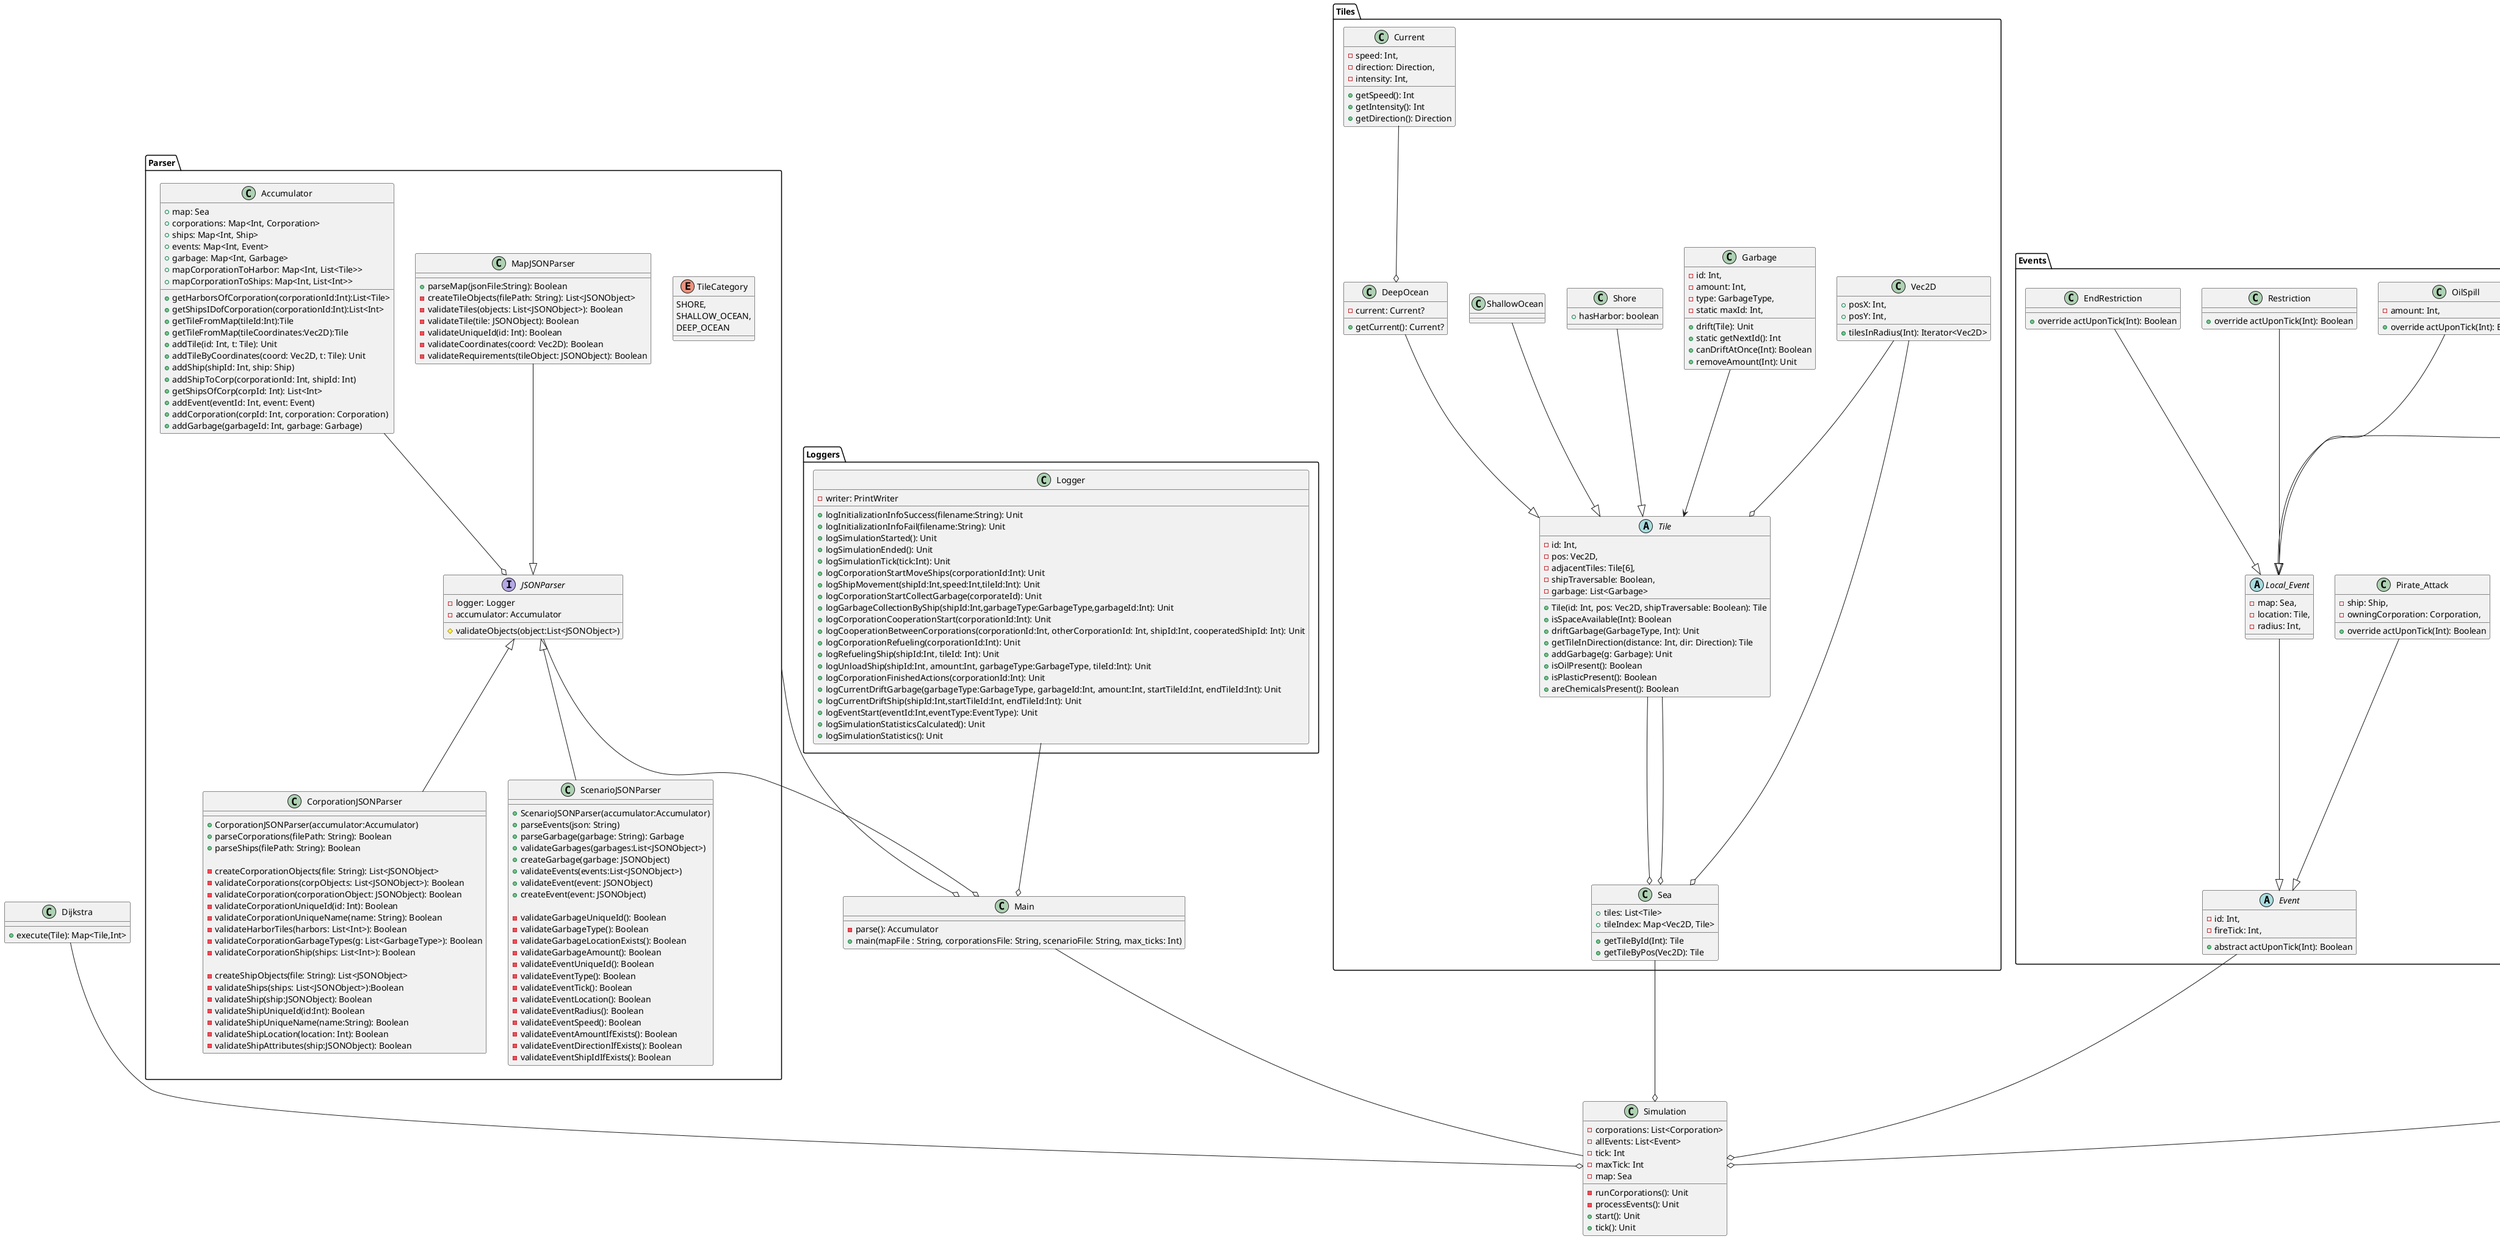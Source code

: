 @startuml
'General
package GeneralEnums{
  enum Direction{
    D0,
    D60,
    D120,
    D180,
    D240,
    D300
  }
  enum GarbageType{
    OIL,
    PLASTIC,
    CHEMICALS
  }
}
class Corporation {
  - id:Int,
  - partner:Corporation
  - name:String,
  - acceptedGarbageTypes: List<GarbageType>
  - ownedHarbors: List<Harbor>
  - ownedShips: List<Ship>
  - moveShips(Map): Unit
  - collectGarbage(Map): Unit
  - refuelShips(Map): Unit
  - unloadShips(Map): Unit
  +cooperateWith(c1:Corporation): Unit
  +run(Map): Unit


}
class Dijkstra{
  + execute(Tile): Map<Tile,Int>
}

Dijkstra --o Simulation



Main o-- Parser


Tiles.Tile --o Tiles.Sea


class Main {
 - parse(): Accumulator
 + main(mapFile : String, corporationsFile: String, scenarioFile: String, max_ticks: Int)

}
Main -- Simulation


Events.Event --o Simulation
Ships.Ship --o Corporation
Tiles.Tile --o Tiles.Sea
Loggers.Logger --o Main
Parser.JSONParser --o Main
Tiles.Vec2D --o Tiles.Sea
Tiles.Vec2D --o Tiles.Tile




class Simulation {
  - corporations: List<Corporation>
  - allEvents: List<Event>
  - tick: Int
  - maxTick: Int
  - map: Sea
  - runCorporations(): Unit
  - processEvents(): Unit
  + start(): Unit
  + tick(): Unit
}
Corporation --o Simulation
Tiles.Sea --o Simulation
package Events{
  abstract class Event {
    - id: Int,
    - fireTick: Int,
    ' Returns bool whether it the event is finished and can be removed
    ' from consideration in future ticks.
    + abstract actUponTick(Int): Boolean
  }
  Pirate_Attack --|> Event
  class Pirate_Attack {
    - ship: Ship,
    - owningCorporation: Corporation,
    + override actUponTick(Int): Boolean
  }
  Local_Event --|> Event
  abstract class Local_Event {
    - map: Sea,
    - location: Tile,
    - radius: Int,
  }
  Storm --|> Local_Event
  class Storm {
    - speed: Int,
    - direction: Direction,
    + override actUponTick(Int): Boolean
  }
  OilSpill --|> Local_Event
  class OilSpill {
    - amount: Int,
    + override actUponTick(Int): Boolean
  }
  ' Parser creates a restriction class, which does not rollback anything.
  ' Then it creates endrestriction class that fires 'duration' later
  ' and rollbacks the changes.
  Restriction --|> Local_Event
  class Restriction {
    + override actUponTick(Int): Boolean
  }
  EndRestriction --|> Local_Event
  class EndRestriction {
    + override actUponTick(Int): Boolean
  }
}
package Parser {
  enum TileCategory {
    SHORE,
    SHALLOW_OCEAN,
    DEEP_OCEAN
  }
  interface JSONParser{
    - logger: Logger
    - accumulator: Accumulator
    # validateObjects(object:List<JSONObject>)
  }

  MapJSONParser --|> JSONParser


  class MapJSONParser {

    + parseMap(jsonFile:String): Boolean
    - createTileObjects(filePath: String): List<JSONObject>
    - validateTiles(objects: List<JSONObject>): Boolean
    - validateTile(tile: JSONObject): Boolean
    - validateUniqueId(id: Int): Boolean
    - validateCoordinates(coord: Vec2D): Boolean
    - validateRequirements(tileObject: JSONObject): Boolean

  }

  class CorporationJSONParser{
    +CorporationJSONParser(accumulator:Accumulator)
    +parseCorporations(filePath: String): Boolean
    +parseShips(filePath: String): Boolean

    - createCorporationObjects(file: String): List<JSONObject>
    -validateCorporations(corpObjects: List<JSONObject>): Boolean
    -validateCorporation(corporationObject: JSONObject): Boolean
    -validateCorporationUniqueId(id: Int): Boolean
    -validateCorporationUniqueName(name: String): Boolean
    -validateHarborTiles(harbors: List<Int>): Boolean
    -validateCorporationGarbageTypes(g: List<GarbageType>): Boolean
    -validateCorporationShip(ships: List<Int>): Boolean

    - createShipObjects(file: String): List<JSONObject>
    - validateShips(ships: List<JSONObject>):Boolean
    - validateShip(ship:JSONObject): Boolean
    - validateShipUniqueId(id:Int): Boolean
    - validateShipUniqueName(name:String): Boolean
    - validateShipLocation(location: Int): Boolean
    - validateShipAttributes(ship:JSONObject): Boolean
  }

  class ScenarioJSONParser{

    + ScenarioJSONParser(accumulator:Accumulator)
    + parseEvents(json: String)
    + parseGarbage(garbage: String): Garbage
    + validateGarbages(garbages:List<JSONObject>)
    + createGarbage(garbage: JSONObject)
    + validateEvents(events:List<JSONObject>)
    + validateEvent(event: JSONObject)
    + createEvent(event: JSONObject)

    - validateGarbageUniqueId(): Boolean
    - validateGarbageType(): Boolean
    - validateGarbageLocationExists(): Boolean
    - validateGarbageAmount(): Boolean
    - validateEventUniqueId(): Boolean
    - validateEventType(): Boolean
    - validateEventTick(): Boolean
    - validateEventLocation(): Boolean
    - validateEventRadius(): Boolean
    - validateEventSpeed(): Boolean
    - validateEventAmountIfExists(): Boolean
    - validateEventDirectionIfExists(): Boolean
    - validateEventShipIdIfExists(): Boolean

  }

  JSONParser <|-- CorporationJSONParser
  JSONParser <|-- ScenarioJSONParser
  Accumulator --o JSONParser
  class Accumulator {
    +map: Sea
    +corporations: Map<Int, Corporation>
    +ships: Map<Int, Ship>
    +events: Map<Int, Event>
    +garbage: Map<Int, Garbage>
    +mapCorporationToHarbor: Map<Int, List<Tile>>
    +mapCorporationToShips: Map<Int, List<Int>>

    +getHarborsOfCorporation(corporationId:Int):List<Tile>
    +getShipsIDofCorporation(corporationId:Int):List<Int>
    +getTileFromMap(tileId:Int):Tile
    +getTileFromMap(tileCoordinates:Vec2D):Tile
    +addTile(id: Int, t: Tile): Unit
    +addTileByCoordinates(coord: Vec2D, t: Tile): Unit
    +addShip(shipId: Int, ship: Ship)
    +addShipToCorp(corporationId: Int, shipId: Int)
    +getShipsOfCorp(corpId: Int): List<Int>
    +addEvent(eventId: Int, event: Event)
    +addCorporation(corpId: Int, corporation: Corporation)
    +addGarbage(garbageId: Int, garbage: Garbage)

  }
}


package Tiles{
class Vec2D{
  + posX: Int,
  + posY: Int,
  + tilesInRadius(Int): Iterator<Vec2D>
}

class Sea {
  + tiles: List<Tile>
  + tileIndex: Map<Vec2D, Tile>
  + getTileById(Int): Tile
  + getTileByPos(Vec2D): Tile
}

  abstract class Tile{
    - id: Int,
    - pos: Vec2D,
    - adjacentTiles: Tile[6],
    - shipTraversable: Boolean,
    - garbage: List<Garbage>
    +Tile(id: Int, pos: Vec2D, shipTraversable: Boolean): Tile
    + isSpaceAvailable(Int): Boolean
    + driftGarbage(GarbageType, Int): Unit
    + getTileInDirection(distance: Int, dir: Direction): Tile
    + addGarbage(g: Garbage): Unit
    + isOilPresent(): Boolean
    + isPlasticPresent(): Boolean
    + areChemicalsPresent(): Boolean
  }


  class Garbage {
    -id: Int,
    -amount: Int,
    -type: GarbageType,
    -static maxId: Int,
    +drift(Tile): Unit
    +static getNextId(): Int
    +canDriftAtOnce(Int): Boolean
    +removeAmount(Int): Unit
  }

  Garbage --> Tile

  Shore --|> Tile
  DeepOcean --|> Tile
  ShallowOcean --|> Tile

  class Current {
    - speed: Int,
    - direction: Direction,
    - intensity: Int,
    + getSpeed(): Int
    + getIntensity(): Int
    + getDirection(): Direction
  }
  class Shore{
    + hasHarbor: boolean
  }
  class ShallowOcean{}
  class DeepOcean{
    - current: Current?
    + getCurrent(): Current?
  }
Current --o DeepOcean
}
'Ships
package Ships{
  abstract class Ship {
    - id: Int,
    - name: String,
    - owner: Corporation,
    - pos: Tile,
    - dir: Direction,
    - maxVelocity: Int,
    - acceleration: Int,
    - fuelCapacity: Int,
    - fuelConsumption: Int,
    - destinationTile: Tile,
    + setDestinationTile(Tile): Unit
    + refuel(): Unit
    + drift(): Unit
    + setTile(Tile): Unit
  }

  ScoutingShip --|> Ship
  CoordinatingShip --|> Ship
  CollectingShip --|> Ship

  class ScoutingShip{
   - visibleRange: Int
   + getTilesWithGarbageInFoV(): List<Tile>
  }
  class CoordinatingShip{
  - visibleRange: Int,
  + getImmediateTilesWithGarbage(): List<Tile>
  }
  class CollectingShip{
   - visibleRange: Int,
   - garbageType: GarbageType
   - garbageCapacity: Int,
   - garbageLoad: Int,
   + giveGarbage(): Unit
  }
}
package Loggers{
  class Logger{
'  - writer: PrintWriter = new PrintWriter(System.out)
    - writer: PrintWriter
    + logInitializationInfoSuccess(filename:String): Unit
    + logInitializationInfoFail(filename:String): Unit
    + logSimulationStarted(): Unit
    + logSimulationEnded(): Unit
    + logSimulationTick(tick:Int): Unit
    + logCorporationStartMoveShips(corporationId:Int): Unit
    + logShipMovement(shipId:Int,speed:Int,tileId:Int): Unit
    + logCorporationStartCollectGarbage(corporateId): Unit
    + logGarbageCollectionByShip(shipId:Int,garbageType:GarbageType,garbageId:Int): Unit
    + logCorporationCooperationStart(corporationId:Int): Unit
    + logCooperationBetweenCorporations(corporationId:Int, otherCorporationId: Int, shipId:Int, cooperatedShipId: Int): Unit
    + logCorporationRefueling(corporationId:Int): Unit
    + logRefuelingShip(shipId:Int, tileId: Int): Unit
    + logUnloadShip(shipId:Int, amount:Int, garbageType:GarbageType, tileId:Int): Unit
    + logCorporationFinishedActions(corporationId:Int): Unit
    + logCurrentDriftGarbage(garbageType:GarbageType, garbageId:Int, amount:Int, startTileId:Int, endTileId:Int): Unit
    + logCurrentDriftShip(shipId:Int,startTileId:Int, endTileId:Int): Unit
    + logEventStart(eventId:Int,eventType:EventType): Unit
    + logSimulationStatisticsCalculated(): Unit
    + logSimulationStatistics(): Unit
  }
}
@enduml